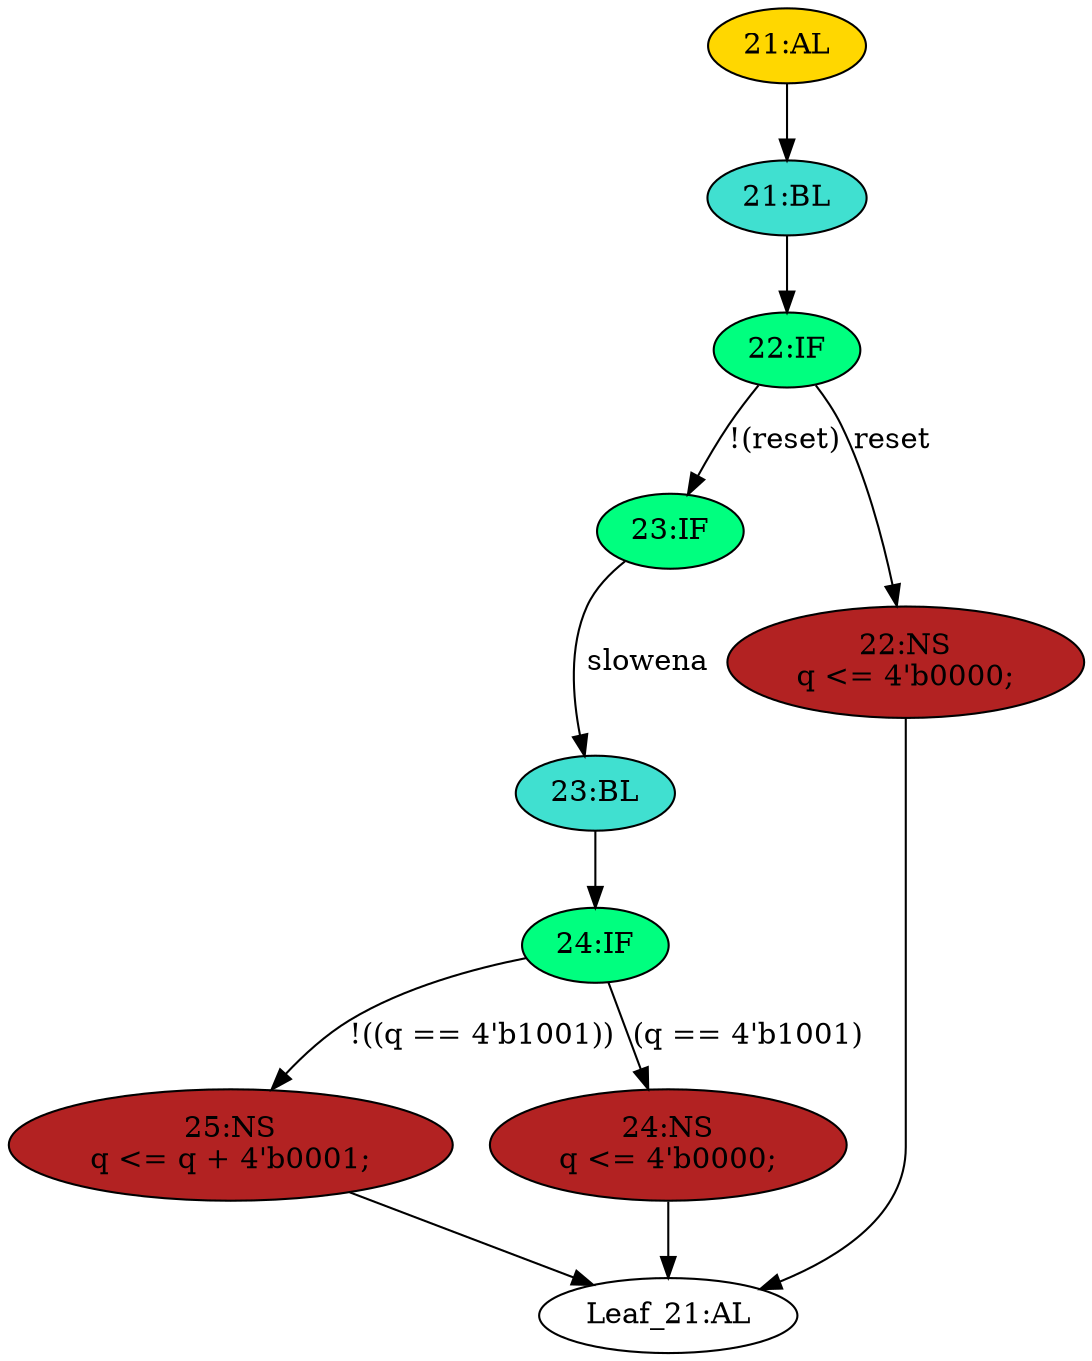strict digraph "" {
	node [label="\N"];
	"23:IF"	[ast="<pyverilog.vparser.ast.IfStatement object at 0x7f06b038a410>",
		fillcolor=springgreen,
		label="23:IF",
		statements="[]",
		style=filled,
		typ=IfStatement];
	"23:BL"	[ast="<pyverilog.vparser.ast.Block object at 0x7f06b038a590>",
		fillcolor=turquoise,
		label="23:BL",
		statements="[]",
		style=filled,
		typ=Block];
	"23:IF" -> "23:BL"	[cond="['slowena']",
		label=slowena,
		lineno=23];
	"22:IF"	[ast="<pyverilog.vparser.ast.IfStatement object at 0x7f06b038aa50>",
		fillcolor=springgreen,
		label="22:IF",
		statements="[]",
		style=filled,
		typ=IfStatement];
	"22:IF" -> "23:IF"	[cond="['reset']",
		label="!(reset)",
		lineno=22];
	"22:NS"	[ast="<pyverilog.vparser.ast.NonblockingSubstitution object at 0x7f06b038aa90>",
		fillcolor=firebrick,
		label="22:NS
q <= 4'b0000;",
		statements="[<pyverilog.vparser.ast.NonblockingSubstitution object at 0x7f06b038aa90>]",
		style=filled,
		typ=NonblockingSubstitution];
	"22:IF" -> "22:NS"	[cond="['reset']",
		label=reset,
		lineno=22];
	"21:BL"	[ast="<pyverilog.vparser.ast.Block object at 0x7f06b038ac10>",
		fillcolor=turquoise,
		label="21:BL",
		statements="[]",
		style=filled,
		typ=Block];
	"21:BL" -> "22:IF"	[cond="[]",
		lineno=None];
	"Leaf_21:AL"	[def_var="['q']",
		label="Leaf_21:AL"];
	"21:AL"	[ast="<pyverilog.vparser.ast.Always object at 0x7f06b038ac50>",
		clk_sens=True,
		fillcolor=gold,
		label="21:AL",
		sens="['clk']",
		statements="[]",
		style=filled,
		typ=Always,
		use_var="['reset', 'q', 'slowena']"];
	"21:AL" -> "21:BL"	[cond="[]",
		lineno=None];
	"22:NS" -> "Leaf_21:AL"	[cond="[]",
		lineno=None];
	"25:NS"	[ast="<pyverilog.vparser.ast.NonblockingSubstitution object at 0x7f06b038a610>",
		fillcolor=firebrick,
		label="25:NS
q <= q + 4'b0001;",
		statements="[<pyverilog.vparser.ast.NonblockingSubstitution object at 0x7f06b038a610>]",
		style=filled,
		typ=NonblockingSubstitution];
	"25:NS" -> "Leaf_21:AL"	[cond="[]",
		lineno=None];
	"24:IF"	[ast="<pyverilog.vparser.ast.IfStatement object at 0x7f06b038a5d0>",
		fillcolor=springgreen,
		label="24:IF",
		statements="[]",
		style=filled,
		typ=IfStatement];
	"24:IF" -> "25:NS"	[cond="['q']",
		label="!((q == 4'b1001))",
		lineno=24];
	"24:NS"	[ast="<pyverilog.vparser.ast.NonblockingSubstitution object at 0x7f06b038a810>",
		fillcolor=firebrick,
		label="24:NS
q <= 4'b0000;",
		statements="[<pyverilog.vparser.ast.NonblockingSubstitution object at 0x7f06b038a810>]",
		style=filled,
		typ=NonblockingSubstitution];
	"24:IF" -> "24:NS"	[cond="['q']",
		label="(q == 4'b1001)",
		lineno=24];
	"24:NS" -> "Leaf_21:AL"	[cond="[]",
		lineno=None];
	"23:BL" -> "24:IF"	[cond="[]",
		lineno=None];
}
